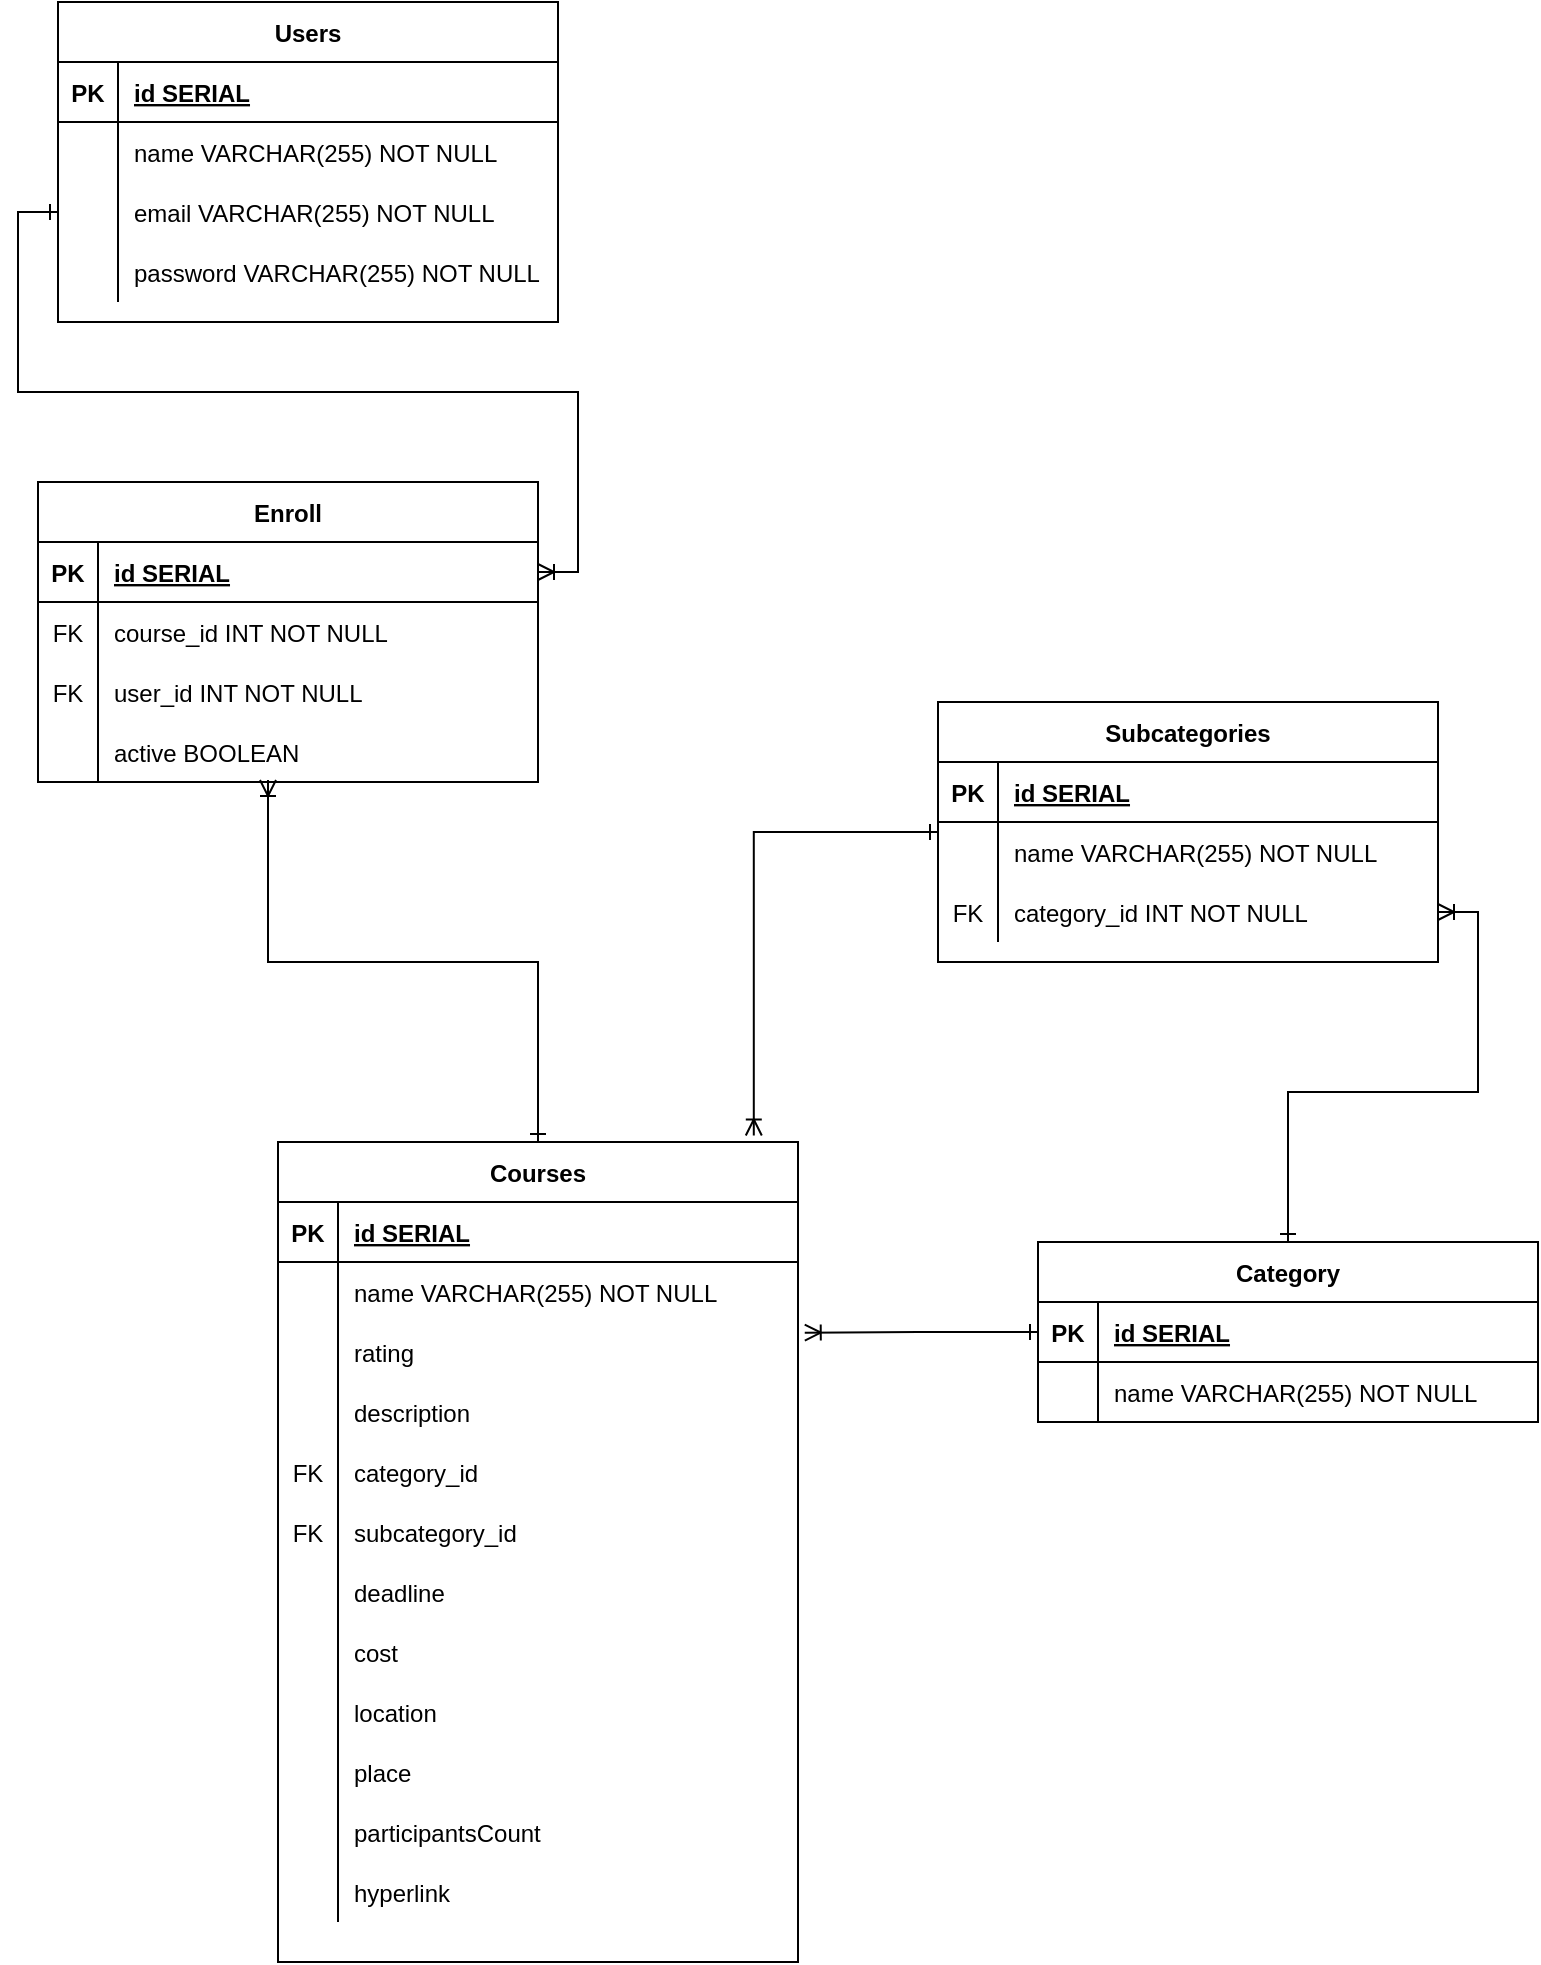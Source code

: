<mxfile version="15.1.2" type="github">
  <diagram id="R2lEEEUBdFMjLlhIrx00" name="Page-1">
    <mxGraphModel dx="942" dy="614" grid="1" gridSize="10" guides="1" tooltips="1" connect="1" arrows="1" fold="1" page="1" pageScale="1" pageWidth="850" pageHeight="1100" math="0" shadow="0" extFonts="Permanent Marker^https://fonts.googleapis.com/css?family=Permanent+Marker">
      <root>
        <mxCell id="0" />
        <mxCell id="1" parent="0" />
        <mxCell id="zKZy8tbQpHZFbpRmuq_d-1" style="edgeStyle=orthogonalEdgeStyle;rounded=0;orthogonalLoop=1;jettySize=auto;html=1;entryX=0.915;entryY=-0.008;entryDx=0;entryDy=0;entryPerimeter=0;startArrow=ERone;startFill=0;endArrow=ERoneToMany;endFill=0;" edge="1" parent="1" source="zKZy8tbQpHZFbpRmuq_d-2" target="zKZy8tbQpHZFbpRmuq_d-46">
          <mxGeometry relative="1" as="geometry" />
        </mxCell>
        <mxCell id="zKZy8tbQpHZFbpRmuq_d-2" value="Subcategories" style="shape=table;startSize=30;container=1;collapsible=1;childLayout=tableLayout;fixedRows=1;rowLines=0;fontStyle=1;align=center;resizeLast=1;" vertex="1" parent="1">
          <mxGeometry x="520" y="570" width="250" height="130" as="geometry">
            <mxRectangle x="450" y="120" width="70" height="30" as="alternateBounds" />
          </mxGeometry>
        </mxCell>
        <mxCell id="zKZy8tbQpHZFbpRmuq_d-3" value="" style="shape=partialRectangle;collapsible=0;dropTarget=0;pointerEvents=0;fillColor=none;points=[[0,0.5],[1,0.5]];portConstraint=eastwest;top=0;left=0;right=0;bottom=1;" vertex="1" parent="zKZy8tbQpHZFbpRmuq_d-2">
          <mxGeometry y="30" width="250" height="30" as="geometry" />
        </mxCell>
        <mxCell id="zKZy8tbQpHZFbpRmuq_d-4" value="PK" style="shape=partialRectangle;overflow=hidden;connectable=0;fillColor=none;top=0;left=0;bottom=0;right=0;fontStyle=1;" vertex="1" parent="zKZy8tbQpHZFbpRmuq_d-3">
          <mxGeometry width="30" height="30" as="geometry" />
        </mxCell>
        <mxCell id="zKZy8tbQpHZFbpRmuq_d-5" value="id SERIAL" style="shape=partialRectangle;overflow=hidden;connectable=0;fillColor=none;top=0;left=0;bottom=0;right=0;align=left;spacingLeft=6;fontStyle=5;" vertex="1" parent="zKZy8tbQpHZFbpRmuq_d-3">
          <mxGeometry x="30" width="220" height="30" as="geometry" />
        </mxCell>
        <mxCell id="zKZy8tbQpHZFbpRmuq_d-6" value="" style="shape=partialRectangle;collapsible=0;dropTarget=0;pointerEvents=0;fillColor=none;points=[[0,0.5],[1,0.5]];portConstraint=eastwest;top=0;left=0;right=0;bottom=0;" vertex="1" parent="zKZy8tbQpHZFbpRmuq_d-2">
          <mxGeometry y="60" width="250" height="30" as="geometry" />
        </mxCell>
        <mxCell id="zKZy8tbQpHZFbpRmuq_d-7" value="" style="shape=partialRectangle;overflow=hidden;connectable=0;fillColor=none;top=0;left=0;bottom=0;right=0;" vertex="1" parent="zKZy8tbQpHZFbpRmuq_d-6">
          <mxGeometry width="30" height="30" as="geometry" />
        </mxCell>
        <mxCell id="zKZy8tbQpHZFbpRmuq_d-8" value="name VARCHAR(255) NOT NULL" style="shape=partialRectangle;overflow=hidden;connectable=0;fillColor=none;top=0;left=0;bottom=0;right=0;align=left;spacingLeft=6;" vertex="1" parent="zKZy8tbQpHZFbpRmuq_d-6">
          <mxGeometry x="30" width="220" height="30" as="geometry" />
        </mxCell>
        <mxCell id="zKZy8tbQpHZFbpRmuq_d-9" value="" style="shape=partialRectangle;collapsible=0;dropTarget=0;pointerEvents=0;fillColor=none;points=[[0,0.5],[1,0.5]];portConstraint=eastwest;top=0;left=0;right=0;bottom=0;" vertex="1" parent="zKZy8tbQpHZFbpRmuq_d-2">
          <mxGeometry y="90" width="250" height="30" as="geometry" />
        </mxCell>
        <mxCell id="zKZy8tbQpHZFbpRmuq_d-10" value="FK" style="shape=partialRectangle;overflow=hidden;connectable=0;fillColor=none;top=0;left=0;bottom=0;right=0;" vertex="1" parent="zKZy8tbQpHZFbpRmuq_d-9">
          <mxGeometry width="30" height="30" as="geometry" />
        </mxCell>
        <mxCell id="zKZy8tbQpHZFbpRmuq_d-11" value="category_id INT NOT NULL " style="shape=partialRectangle;overflow=hidden;connectable=0;fillColor=none;top=0;left=0;bottom=0;right=0;align=left;spacingLeft=6;" vertex="1" parent="zKZy8tbQpHZFbpRmuq_d-9">
          <mxGeometry x="30" width="220" height="30" as="geometry" />
        </mxCell>
        <mxCell id="zKZy8tbQpHZFbpRmuq_d-12" value="Users" style="shape=table;startSize=30;container=1;collapsible=1;childLayout=tableLayout;fixedRows=1;rowLines=0;fontStyle=1;align=center;resizeLast=1;" vertex="1" parent="1">
          <mxGeometry x="80" y="220" width="250" height="160" as="geometry" />
        </mxCell>
        <mxCell id="zKZy8tbQpHZFbpRmuq_d-13" value="" style="shape=partialRectangle;collapsible=0;dropTarget=0;pointerEvents=0;fillColor=none;points=[[0,0.5],[1,0.5]];portConstraint=eastwest;top=0;left=0;right=0;bottom=1;" vertex="1" parent="zKZy8tbQpHZFbpRmuq_d-12">
          <mxGeometry y="30" width="250" height="30" as="geometry" />
        </mxCell>
        <mxCell id="zKZy8tbQpHZFbpRmuq_d-14" value="PK" style="shape=partialRectangle;overflow=hidden;connectable=0;fillColor=none;top=0;left=0;bottom=0;right=0;fontStyle=1;" vertex="1" parent="zKZy8tbQpHZFbpRmuq_d-13">
          <mxGeometry width="30" height="30" as="geometry" />
        </mxCell>
        <mxCell id="zKZy8tbQpHZFbpRmuq_d-15" value="id SERIAL" style="shape=partialRectangle;overflow=hidden;connectable=0;fillColor=none;top=0;left=0;bottom=0;right=0;align=left;spacingLeft=6;fontStyle=5;" vertex="1" parent="zKZy8tbQpHZFbpRmuq_d-13">
          <mxGeometry x="30" width="220" height="30" as="geometry" />
        </mxCell>
        <mxCell id="zKZy8tbQpHZFbpRmuq_d-16" value="" style="shape=partialRectangle;collapsible=0;dropTarget=0;pointerEvents=0;fillColor=none;points=[[0,0.5],[1,0.5]];portConstraint=eastwest;top=0;left=0;right=0;bottom=0;" vertex="1" parent="zKZy8tbQpHZFbpRmuq_d-12">
          <mxGeometry y="60" width="250" height="30" as="geometry" />
        </mxCell>
        <mxCell id="zKZy8tbQpHZFbpRmuq_d-17" value="" style="shape=partialRectangle;overflow=hidden;connectable=0;fillColor=none;top=0;left=0;bottom=0;right=0;" vertex="1" parent="zKZy8tbQpHZFbpRmuq_d-16">
          <mxGeometry width="30" height="30" as="geometry" />
        </mxCell>
        <mxCell id="zKZy8tbQpHZFbpRmuq_d-18" value="name VARCHAR(255) NOT NULL" style="shape=partialRectangle;overflow=hidden;connectable=0;fillColor=none;top=0;left=0;bottom=0;right=0;align=left;spacingLeft=6;" vertex="1" parent="zKZy8tbQpHZFbpRmuq_d-16">
          <mxGeometry x="30" width="220" height="30" as="geometry" />
        </mxCell>
        <mxCell id="zKZy8tbQpHZFbpRmuq_d-19" style="shape=partialRectangle;collapsible=0;dropTarget=0;pointerEvents=0;fillColor=none;points=[[0,0.5],[1,0.5]];portConstraint=eastwest;top=0;left=0;right=0;bottom=0;" vertex="1" parent="zKZy8tbQpHZFbpRmuq_d-12">
          <mxGeometry y="90" width="250" height="30" as="geometry" />
        </mxCell>
        <mxCell id="zKZy8tbQpHZFbpRmuq_d-20" style="shape=partialRectangle;overflow=hidden;connectable=0;fillColor=none;top=0;left=0;bottom=0;right=0;" vertex="1" parent="zKZy8tbQpHZFbpRmuq_d-19">
          <mxGeometry width="30" height="30" as="geometry" />
        </mxCell>
        <mxCell id="zKZy8tbQpHZFbpRmuq_d-21" value="email VARCHAR(255) NOT NULL" style="shape=partialRectangle;overflow=hidden;connectable=0;fillColor=none;top=0;left=0;bottom=0;right=0;align=left;spacingLeft=6;" vertex="1" parent="zKZy8tbQpHZFbpRmuq_d-19">
          <mxGeometry x="30" width="220" height="30" as="geometry" />
        </mxCell>
        <mxCell id="zKZy8tbQpHZFbpRmuq_d-22" style="shape=partialRectangle;collapsible=0;dropTarget=0;pointerEvents=0;fillColor=none;points=[[0,0.5],[1,0.5]];portConstraint=eastwest;top=0;left=0;right=0;bottom=0;" vertex="1" parent="zKZy8tbQpHZFbpRmuq_d-12">
          <mxGeometry y="120" width="250" height="30" as="geometry" />
        </mxCell>
        <mxCell id="zKZy8tbQpHZFbpRmuq_d-23" style="shape=partialRectangle;overflow=hidden;connectable=0;fillColor=none;top=0;left=0;bottom=0;right=0;" vertex="1" parent="zKZy8tbQpHZFbpRmuq_d-22">
          <mxGeometry width="30" height="30" as="geometry" />
        </mxCell>
        <mxCell id="zKZy8tbQpHZFbpRmuq_d-24" value="password VARCHAR(255) NOT NULL" style="shape=partialRectangle;overflow=hidden;connectable=0;fillColor=none;top=0;left=0;bottom=0;right=0;align=left;spacingLeft=6;" vertex="1" parent="zKZy8tbQpHZFbpRmuq_d-22">
          <mxGeometry x="30" width="220" height="30" as="geometry" />
        </mxCell>
        <mxCell id="zKZy8tbQpHZFbpRmuq_d-25" value="" style="edgeStyle=orthogonalEdgeStyle;rounded=0;orthogonalLoop=1;jettySize=auto;html=1;startArrow=ERone;startFill=0;endArrow=ERoneToMany;endFill=0;" edge="1" parent="1" source="zKZy8tbQpHZFbpRmuq_d-27" target="zKZy8tbQpHZFbpRmuq_d-9">
          <mxGeometry relative="1" as="geometry" />
        </mxCell>
        <mxCell id="zKZy8tbQpHZFbpRmuq_d-26" style="edgeStyle=orthogonalEdgeStyle;rounded=0;orthogonalLoop=1;jettySize=auto;html=1;entryX=1.013;entryY=0.178;entryDx=0;entryDy=0;entryPerimeter=0;startArrow=ERone;startFill=0;endArrow=ERoneToMany;endFill=0;" edge="1" parent="1" source="zKZy8tbQpHZFbpRmuq_d-27" target="zKZy8tbQpHZFbpRmuq_d-53">
          <mxGeometry relative="1" as="geometry" />
        </mxCell>
        <mxCell id="zKZy8tbQpHZFbpRmuq_d-27" value="Category" style="shape=table;startSize=30;container=1;collapsible=1;childLayout=tableLayout;fixedRows=1;rowLines=0;fontStyle=1;align=center;resizeLast=1;" vertex="1" parent="1">
          <mxGeometry x="570" y="840" width="250" height="90" as="geometry" />
        </mxCell>
        <mxCell id="zKZy8tbQpHZFbpRmuq_d-28" value="" style="shape=partialRectangle;collapsible=0;dropTarget=0;pointerEvents=0;fillColor=none;points=[[0,0.5],[1,0.5]];portConstraint=eastwest;top=0;left=0;right=0;bottom=1;" vertex="1" parent="zKZy8tbQpHZFbpRmuq_d-27">
          <mxGeometry y="30" width="250" height="30" as="geometry" />
        </mxCell>
        <mxCell id="zKZy8tbQpHZFbpRmuq_d-29" value="PK" style="shape=partialRectangle;overflow=hidden;connectable=0;fillColor=none;top=0;left=0;bottom=0;right=0;fontStyle=1;" vertex="1" parent="zKZy8tbQpHZFbpRmuq_d-28">
          <mxGeometry width="30" height="30" as="geometry" />
        </mxCell>
        <mxCell id="zKZy8tbQpHZFbpRmuq_d-30" value="id SERIAL" style="shape=partialRectangle;overflow=hidden;connectable=0;fillColor=none;top=0;left=0;bottom=0;right=0;align=left;spacingLeft=6;fontStyle=5;" vertex="1" parent="zKZy8tbQpHZFbpRmuq_d-28">
          <mxGeometry x="30" width="220" height="30" as="geometry" />
        </mxCell>
        <mxCell id="zKZy8tbQpHZFbpRmuq_d-31" value="" style="shape=partialRectangle;collapsible=0;dropTarget=0;pointerEvents=0;fillColor=none;points=[[0,0.5],[1,0.5]];portConstraint=eastwest;top=0;left=0;right=0;bottom=0;" vertex="1" parent="zKZy8tbQpHZFbpRmuq_d-27">
          <mxGeometry y="60" width="250" height="30" as="geometry" />
        </mxCell>
        <mxCell id="zKZy8tbQpHZFbpRmuq_d-32" value="" style="shape=partialRectangle;overflow=hidden;connectable=0;fillColor=none;top=0;left=0;bottom=0;right=0;" vertex="1" parent="zKZy8tbQpHZFbpRmuq_d-31">
          <mxGeometry width="30" height="30" as="geometry" />
        </mxCell>
        <mxCell id="zKZy8tbQpHZFbpRmuq_d-33" value="name VARCHAR(255) NOT NULL" style="shape=partialRectangle;overflow=hidden;connectable=0;fillColor=none;top=0;left=0;bottom=0;right=0;align=left;spacingLeft=6;" vertex="1" parent="zKZy8tbQpHZFbpRmuq_d-31">
          <mxGeometry x="30" width="220" height="30" as="geometry" />
        </mxCell>
        <mxCell id="zKZy8tbQpHZFbpRmuq_d-34" value="Enroll" style="shape=table;startSize=30;container=1;collapsible=1;childLayout=tableLayout;fixedRows=1;rowLines=0;fontStyle=1;align=center;resizeLast=1;" vertex="1" parent="1">
          <mxGeometry x="70" y="460" width="250" height="150" as="geometry" />
        </mxCell>
        <mxCell id="zKZy8tbQpHZFbpRmuq_d-35" value="" style="shape=partialRectangle;collapsible=0;dropTarget=0;pointerEvents=0;fillColor=none;points=[[0,0.5],[1,0.5]];portConstraint=eastwest;top=0;left=0;right=0;bottom=1;" vertex="1" parent="zKZy8tbQpHZFbpRmuq_d-34">
          <mxGeometry y="30" width="250" height="30" as="geometry" />
        </mxCell>
        <mxCell id="zKZy8tbQpHZFbpRmuq_d-36" value="PK" style="shape=partialRectangle;overflow=hidden;connectable=0;fillColor=none;top=0;left=0;bottom=0;right=0;fontStyle=1;" vertex="1" parent="zKZy8tbQpHZFbpRmuq_d-35">
          <mxGeometry width="30" height="30" as="geometry" />
        </mxCell>
        <mxCell id="zKZy8tbQpHZFbpRmuq_d-37" value="id SERIAL" style="shape=partialRectangle;overflow=hidden;connectable=0;fillColor=none;top=0;left=0;bottom=0;right=0;align=left;spacingLeft=6;fontStyle=5;" vertex="1" parent="zKZy8tbQpHZFbpRmuq_d-35">
          <mxGeometry x="30" width="220" height="30" as="geometry" />
        </mxCell>
        <mxCell id="zKZy8tbQpHZFbpRmuq_d-38" value="" style="shape=partialRectangle;collapsible=0;dropTarget=0;pointerEvents=0;fillColor=none;points=[[0,0.5],[1,0.5]];portConstraint=eastwest;top=0;left=0;right=0;bottom=0;" vertex="1" parent="zKZy8tbQpHZFbpRmuq_d-34">
          <mxGeometry y="60" width="250" height="30" as="geometry" />
        </mxCell>
        <mxCell id="zKZy8tbQpHZFbpRmuq_d-39" value="FK" style="shape=partialRectangle;overflow=hidden;connectable=0;fillColor=none;top=0;left=0;bottom=0;right=0;" vertex="1" parent="zKZy8tbQpHZFbpRmuq_d-38">
          <mxGeometry width="30" height="30" as="geometry" />
        </mxCell>
        <mxCell id="zKZy8tbQpHZFbpRmuq_d-40" value="course_id INT NOT NULL" style="shape=partialRectangle;overflow=hidden;connectable=0;fillColor=none;top=0;left=0;bottom=0;right=0;align=left;spacingLeft=6;" vertex="1" parent="zKZy8tbQpHZFbpRmuq_d-38">
          <mxGeometry x="30" width="220" height="30" as="geometry" />
        </mxCell>
        <mxCell id="zKZy8tbQpHZFbpRmuq_d-41" style="shape=partialRectangle;collapsible=0;dropTarget=0;pointerEvents=0;fillColor=none;points=[[0,0.5],[1,0.5]];portConstraint=eastwest;top=0;left=0;right=0;bottom=0;" vertex="1" parent="zKZy8tbQpHZFbpRmuq_d-34">
          <mxGeometry y="90" width="250" height="30" as="geometry" />
        </mxCell>
        <mxCell id="zKZy8tbQpHZFbpRmuq_d-42" value="FK" style="shape=partialRectangle;overflow=hidden;connectable=0;fillColor=none;top=0;left=0;bottom=0;right=0;" vertex="1" parent="zKZy8tbQpHZFbpRmuq_d-41">
          <mxGeometry width="30" height="30" as="geometry" />
        </mxCell>
        <mxCell id="zKZy8tbQpHZFbpRmuq_d-43" value="user_id INT NOT NULL" style="shape=partialRectangle;overflow=hidden;connectable=0;fillColor=none;top=0;left=0;bottom=0;right=0;align=left;spacingLeft=6;" vertex="1" parent="zKZy8tbQpHZFbpRmuq_d-41">
          <mxGeometry x="30" width="220" height="30" as="geometry" />
        </mxCell>
        <mxCell id="zKZy8tbQpHZFbpRmuq_d-96" style="shape=partialRectangle;collapsible=0;dropTarget=0;pointerEvents=0;fillColor=none;points=[[0,0.5],[1,0.5]];portConstraint=eastwest;top=0;left=0;right=0;bottom=0;" vertex="1" parent="zKZy8tbQpHZFbpRmuq_d-34">
          <mxGeometry y="120" width="250" height="30" as="geometry" />
        </mxCell>
        <mxCell id="zKZy8tbQpHZFbpRmuq_d-97" style="shape=partialRectangle;overflow=hidden;connectable=0;fillColor=none;top=0;left=0;bottom=0;right=0;" vertex="1" parent="zKZy8tbQpHZFbpRmuq_d-96">
          <mxGeometry width="30" height="30" as="geometry" />
        </mxCell>
        <mxCell id="zKZy8tbQpHZFbpRmuq_d-98" value="active BOOLEAN" style="shape=partialRectangle;overflow=hidden;connectable=0;fillColor=none;top=0;left=0;bottom=0;right=0;align=left;spacingLeft=6;" vertex="1" parent="zKZy8tbQpHZFbpRmuq_d-96">
          <mxGeometry x="30" width="220" height="30" as="geometry" />
        </mxCell>
        <mxCell id="zKZy8tbQpHZFbpRmuq_d-44" value="" style="edgeStyle=orthogonalEdgeStyle;rounded=0;orthogonalLoop=1;jettySize=auto;html=1;startArrow=ERone;startFill=0;endArrow=ERoneToMany;endFill=0;" edge="1" parent="1" source="zKZy8tbQpHZFbpRmuq_d-19" target="zKZy8tbQpHZFbpRmuq_d-35">
          <mxGeometry relative="1" as="geometry" />
        </mxCell>
        <mxCell id="zKZy8tbQpHZFbpRmuq_d-45" style="edgeStyle=orthogonalEdgeStyle;rounded=0;orthogonalLoop=1;jettySize=auto;html=1;entryX=0.46;entryY=0.967;entryDx=0;entryDy=0;entryPerimeter=0;startArrow=ERone;startFill=0;endArrow=ERoneToMany;endFill=0;" edge="1" parent="1" source="zKZy8tbQpHZFbpRmuq_d-46" target="zKZy8tbQpHZFbpRmuq_d-96">
          <mxGeometry relative="1" as="geometry" />
        </mxCell>
        <mxCell id="zKZy8tbQpHZFbpRmuq_d-46" value="Courses" style="shape=table;startSize=30;container=1;collapsible=1;childLayout=tableLayout;fixedRows=1;rowLines=0;fontStyle=1;align=center;resizeLast=1;" vertex="1" parent="1">
          <mxGeometry x="190" y="790" width="260" height="410" as="geometry" />
        </mxCell>
        <mxCell id="zKZy8tbQpHZFbpRmuq_d-47" value="" style="shape=partialRectangle;collapsible=0;dropTarget=0;pointerEvents=0;fillColor=none;top=0;left=0;bottom=1;right=0;points=[[0,0.5],[1,0.5]];portConstraint=eastwest;" vertex="1" parent="zKZy8tbQpHZFbpRmuq_d-46">
          <mxGeometry y="30" width="260" height="30" as="geometry" />
        </mxCell>
        <mxCell id="zKZy8tbQpHZFbpRmuq_d-48" value="PK" style="shape=partialRectangle;connectable=0;fillColor=none;top=0;left=0;bottom=0;right=0;fontStyle=1;overflow=hidden;" vertex="1" parent="zKZy8tbQpHZFbpRmuq_d-47">
          <mxGeometry width="30" height="30" as="geometry" />
        </mxCell>
        <mxCell id="zKZy8tbQpHZFbpRmuq_d-49" value="id SERIAL" style="shape=partialRectangle;connectable=0;fillColor=none;top=0;left=0;bottom=0;right=0;align=left;spacingLeft=6;fontStyle=5;overflow=hidden;" vertex="1" parent="zKZy8tbQpHZFbpRmuq_d-47">
          <mxGeometry x="30" width="230" height="30" as="geometry" />
        </mxCell>
        <mxCell id="zKZy8tbQpHZFbpRmuq_d-50" value="" style="shape=partialRectangle;collapsible=0;dropTarget=0;pointerEvents=0;fillColor=none;top=0;left=0;bottom=0;right=0;points=[[0,0.5],[1,0.5]];portConstraint=eastwest;" vertex="1" parent="zKZy8tbQpHZFbpRmuq_d-46">
          <mxGeometry y="60" width="260" height="30" as="geometry" />
        </mxCell>
        <mxCell id="zKZy8tbQpHZFbpRmuq_d-51" value="" style="shape=partialRectangle;connectable=0;fillColor=none;top=0;left=0;bottom=0;right=0;editable=1;overflow=hidden;" vertex="1" parent="zKZy8tbQpHZFbpRmuq_d-50">
          <mxGeometry width="30" height="30" as="geometry" />
        </mxCell>
        <mxCell id="zKZy8tbQpHZFbpRmuq_d-52" value="name VARCHAR(255) NOT NULL" style="shape=partialRectangle;connectable=0;fillColor=none;top=0;left=0;bottom=0;right=0;align=left;spacingLeft=6;overflow=hidden;" vertex="1" parent="zKZy8tbQpHZFbpRmuq_d-50">
          <mxGeometry x="30" width="230" height="30" as="geometry" />
        </mxCell>
        <mxCell id="zKZy8tbQpHZFbpRmuq_d-53" value="" style="shape=partialRectangle;collapsible=0;dropTarget=0;pointerEvents=0;fillColor=none;top=0;left=0;bottom=0;right=0;points=[[0,0.5],[1,0.5]];portConstraint=eastwest;" vertex="1" parent="zKZy8tbQpHZFbpRmuq_d-46">
          <mxGeometry y="90" width="260" height="30" as="geometry" />
        </mxCell>
        <mxCell id="zKZy8tbQpHZFbpRmuq_d-54" value="" style="shape=partialRectangle;connectable=0;fillColor=none;top=0;left=0;bottom=0;right=0;editable=1;overflow=hidden;" vertex="1" parent="zKZy8tbQpHZFbpRmuq_d-53">
          <mxGeometry width="30" height="30" as="geometry" />
        </mxCell>
        <mxCell id="zKZy8tbQpHZFbpRmuq_d-55" value="rating" style="shape=partialRectangle;connectable=0;fillColor=none;top=0;left=0;bottom=0;right=0;align=left;spacingLeft=6;overflow=hidden;" vertex="1" parent="zKZy8tbQpHZFbpRmuq_d-53">
          <mxGeometry x="30" width="230" height="30" as="geometry" />
        </mxCell>
        <mxCell id="zKZy8tbQpHZFbpRmuq_d-56" value="" style="shape=partialRectangle;collapsible=0;dropTarget=0;pointerEvents=0;fillColor=none;top=0;left=0;bottom=0;right=0;points=[[0,0.5],[1,0.5]];portConstraint=eastwest;" vertex="1" parent="zKZy8tbQpHZFbpRmuq_d-46">
          <mxGeometry y="120" width="260" height="30" as="geometry" />
        </mxCell>
        <mxCell id="zKZy8tbQpHZFbpRmuq_d-57" value="" style="shape=partialRectangle;connectable=0;fillColor=none;top=0;left=0;bottom=0;right=0;editable=1;overflow=hidden;" vertex="1" parent="zKZy8tbQpHZFbpRmuq_d-56">
          <mxGeometry width="30" height="30" as="geometry" />
        </mxCell>
        <mxCell id="zKZy8tbQpHZFbpRmuq_d-58" value="description" style="shape=partialRectangle;connectable=0;fillColor=none;top=0;left=0;bottom=0;right=0;align=left;spacingLeft=6;overflow=hidden;" vertex="1" parent="zKZy8tbQpHZFbpRmuq_d-56">
          <mxGeometry x="30" width="230" height="30" as="geometry" />
        </mxCell>
        <mxCell id="zKZy8tbQpHZFbpRmuq_d-59" style="shape=partialRectangle;collapsible=0;dropTarget=0;pointerEvents=0;fillColor=none;top=0;left=0;bottom=0;right=0;points=[[0,0.5],[1,0.5]];portConstraint=eastwest;" vertex="1" parent="zKZy8tbQpHZFbpRmuq_d-46">
          <mxGeometry y="150" width="260" height="30" as="geometry" />
        </mxCell>
        <mxCell id="zKZy8tbQpHZFbpRmuq_d-60" value="FK" style="shape=partialRectangle;connectable=0;fillColor=none;top=0;left=0;bottom=0;right=0;editable=1;overflow=hidden;" vertex="1" parent="zKZy8tbQpHZFbpRmuq_d-59">
          <mxGeometry width="30" height="30" as="geometry" />
        </mxCell>
        <mxCell id="zKZy8tbQpHZFbpRmuq_d-61" value="category_id" style="shape=partialRectangle;connectable=0;fillColor=none;top=0;left=0;bottom=0;right=0;align=left;spacingLeft=6;overflow=hidden;" vertex="1" parent="zKZy8tbQpHZFbpRmuq_d-59">
          <mxGeometry x="30" width="230" height="30" as="geometry" />
        </mxCell>
        <mxCell id="zKZy8tbQpHZFbpRmuq_d-62" style="shape=partialRectangle;collapsible=0;dropTarget=0;pointerEvents=0;fillColor=none;top=0;left=0;bottom=0;right=0;points=[[0,0.5],[1,0.5]];portConstraint=eastwest;" vertex="1" parent="zKZy8tbQpHZFbpRmuq_d-46">
          <mxGeometry y="180" width="260" height="30" as="geometry" />
        </mxCell>
        <mxCell id="zKZy8tbQpHZFbpRmuq_d-63" value="FK" style="shape=partialRectangle;connectable=0;fillColor=none;top=0;left=0;bottom=0;right=0;editable=1;overflow=hidden;" vertex="1" parent="zKZy8tbQpHZFbpRmuq_d-62">
          <mxGeometry width="30" height="30" as="geometry" />
        </mxCell>
        <mxCell id="zKZy8tbQpHZFbpRmuq_d-64" value="subcategory_id" style="shape=partialRectangle;connectable=0;fillColor=none;top=0;left=0;bottom=0;right=0;align=left;spacingLeft=6;overflow=hidden;" vertex="1" parent="zKZy8tbQpHZFbpRmuq_d-62">
          <mxGeometry x="30" width="230" height="30" as="geometry" />
        </mxCell>
        <mxCell id="zKZy8tbQpHZFbpRmuq_d-65" style="shape=partialRectangle;collapsible=0;dropTarget=0;pointerEvents=0;fillColor=none;top=0;left=0;bottom=0;right=0;points=[[0,0.5],[1,0.5]];portConstraint=eastwest;" vertex="1" parent="zKZy8tbQpHZFbpRmuq_d-46">
          <mxGeometry y="210" width="260" height="30" as="geometry" />
        </mxCell>
        <mxCell id="zKZy8tbQpHZFbpRmuq_d-66" style="shape=partialRectangle;connectable=0;fillColor=none;top=0;left=0;bottom=0;right=0;editable=1;overflow=hidden;" vertex="1" parent="zKZy8tbQpHZFbpRmuq_d-65">
          <mxGeometry width="30" height="30" as="geometry" />
        </mxCell>
        <mxCell id="zKZy8tbQpHZFbpRmuq_d-67" value="deadline" style="shape=partialRectangle;connectable=0;fillColor=none;top=0;left=0;bottom=0;right=0;align=left;spacingLeft=6;overflow=hidden;" vertex="1" parent="zKZy8tbQpHZFbpRmuq_d-65">
          <mxGeometry x="30" width="230" height="30" as="geometry" />
        </mxCell>
        <mxCell id="zKZy8tbQpHZFbpRmuq_d-68" style="shape=partialRectangle;collapsible=0;dropTarget=0;pointerEvents=0;fillColor=none;top=0;left=0;bottom=0;right=0;points=[[0,0.5],[1,0.5]];portConstraint=eastwest;" vertex="1" parent="zKZy8tbQpHZFbpRmuq_d-46">
          <mxGeometry y="240" width="260" height="30" as="geometry" />
        </mxCell>
        <mxCell id="zKZy8tbQpHZFbpRmuq_d-69" style="shape=partialRectangle;connectable=0;fillColor=none;top=0;left=0;bottom=0;right=0;editable=1;overflow=hidden;" vertex="1" parent="zKZy8tbQpHZFbpRmuq_d-68">
          <mxGeometry width="30" height="30" as="geometry" />
        </mxCell>
        <mxCell id="zKZy8tbQpHZFbpRmuq_d-70" value="cost" style="shape=partialRectangle;connectable=0;fillColor=none;top=0;left=0;bottom=0;right=0;align=left;spacingLeft=6;overflow=hidden;" vertex="1" parent="zKZy8tbQpHZFbpRmuq_d-68">
          <mxGeometry x="30" width="230" height="30" as="geometry" />
        </mxCell>
        <mxCell id="zKZy8tbQpHZFbpRmuq_d-71" style="shape=partialRectangle;collapsible=0;dropTarget=0;pointerEvents=0;fillColor=none;top=0;left=0;bottom=0;right=0;points=[[0,0.5],[1,0.5]];portConstraint=eastwest;" vertex="1" parent="zKZy8tbQpHZFbpRmuq_d-46">
          <mxGeometry y="270" width="260" height="30" as="geometry" />
        </mxCell>
        <mxCell id="zKZy8tbQpHZFbpRmuq_d-72" style="shape=partialRectangle;connectable=0;fillColor=none;top=0;left=0;bottom=0;right=0;editable=1;overflow=hidden;" vertex="1" parent="zKZy8tbQpHZFbpRmuq_d-71">
          <mxGeometry width="30" height="30" as="geometry" />
        </mxCell>
        <mxCell id="zKZy8tbQpHZFbpRmuq_d-73" value="location" style="shape=partialRectangle;connectable=0;fillColor=none;top=0;left=0;bottom=0;right=0;align=left;spacingLeft=6;overflow=hidden;" vertex="1" parent="zKZy8tbQpHZFbpRmuq_d-71">
          <mxGeometry x="30" width="230" height="30" as="geometry" />
        </mxCell>
        <mxCell id="zKZy8tbQpHZFbpRmuq_d-74" style="shape=partialRectangle;collapsible=0;dropTarget=0;pointerEvents=0;fillColor=none;top=0;left=0;bottom=0;right=0;points=[[0,0.5],[1,0.5]];portConstraint=eastwest;" vertex="1" parent="zKZy8tbQpHZFbpRmuq_d-46">
          <mxGeometry y="300" width="260" height="30" as="geometry" />
        </mxCell>
        <mxCell id="zKZy8tbQpHZFbpRmuq_d-75" style="shape=partialRectangle;connectable=0;fillColor=none;top=0;left=0;bottom=0;right=0;editable=1;overflow=hidden;" vertex="1" parent="zKZy8tbQpHZFbpRmuq_d-74">
          <mxGeometry width="30" height="30" as="geometry" />
        </mxCell>
        <mxCell id="zKZy8tbQpHZFbpRmuq_d-76" value="place" style="shape=partialRectangle;connectable=0;fillColor=none;top=0;left=0;bottom=0;right=0;align=left;spacingLeft=6;overflow=hidden;" vertex="1" parent="zKZy8tbQpHZFbpRmuq_d-74">
          <mxGeometry x="30" width="230" height="30" as="geometry" />
        </mxCell>
        <mxCell id="zKZy8tbQpHZFbpRmuq_d-77" style="shape=partialRectangle;collapsible=0;dropTarget=0;pointerEvents=0;fillColor=none;top=0;left=0;bottom=0;right=0;points=[[0,0.5],[1,0.5]];portConstraint=eastwest;" vertex="1" parent="zKZy8tbQpHZFbpRmuq_d-46">
          <mxGeometry y="330" width="260" height="30" as="geometry" />
        </mxCell>
        <mxCell id="zKZy8tbQpHZFbpRmuq_d-78" style="shape=partialRectangle;connectable=0;fillColor=none;top=0;left=0;bottom=0;right=0;editable=1;overflow=hidden;" vertex="1" parent="zKZy8tbQpHZFbpRmuq_d-77">
          <mxGeometry width="30" height="30" as="geometry" />
        </mxCell>
        <mxCell id="zKZy8tbQpHZFbpRmuq_d-79" value="participantsCount" style="shape=partialRectangle;connectable=0;fillColor=none;top=0;left=0;bottom=0;right=0;align=left;spacingLeft=6;overflow=hidden;" vertex="1" parent="zKZy8tbQpHZFbpRmuq_d-77">
          <mxGeometry x="30" width="230" height="30" as="geometry" />
        </mxCell>
        <mxCell id="zKZy8tbQpHZFbpRmuq_d-80" style="shape=partialRectangle;collapsible=0;dropTarget=0;pointerEvents=0;fillColor=none;top=0;left=0;bottom=0;right=0;points=[[0,0.5],[1,0.5]];portConstraint=eastwest;" vertex="1" parent="zKZy8tbQpHZFbpRmuq_d-46">
          <mxGeometry y="360" width="260" height="30" as="geometry" />
        </mxCell>
        <mxCell id="zKZy8tbQpHZFbpRmuq_d-81" style="shape=partialRectangle;connectable=0;fillColor=none;top=0;left=0;bottom=0;right=0;editable=1;overflow=hidden;" vertex="1" parent="zKZy8tbQpHZFbpRmuq_d-80">
          <mxGeometry width="30" height="30" as="geometry" />
        </mxCell>
        <mxCell id="zKZy8tbQpHZFbpRmuq_d-82" value="hyperlink" style="shape=partialRectangle;connectable=0;fillColor=none;top=0;left=0;bottom=0;right=0;align=left;spacingLeft=6;overflow=hidden;" vertex="1" parent="zKZy8tbQpHZFbpRmuq_d-80">
          <mxGeometry x="30" width="230" height="30" as="geometry" />
        </mxCell>
      </root>
    </mxGraphModel>
  </diagram>
</mxfile>
